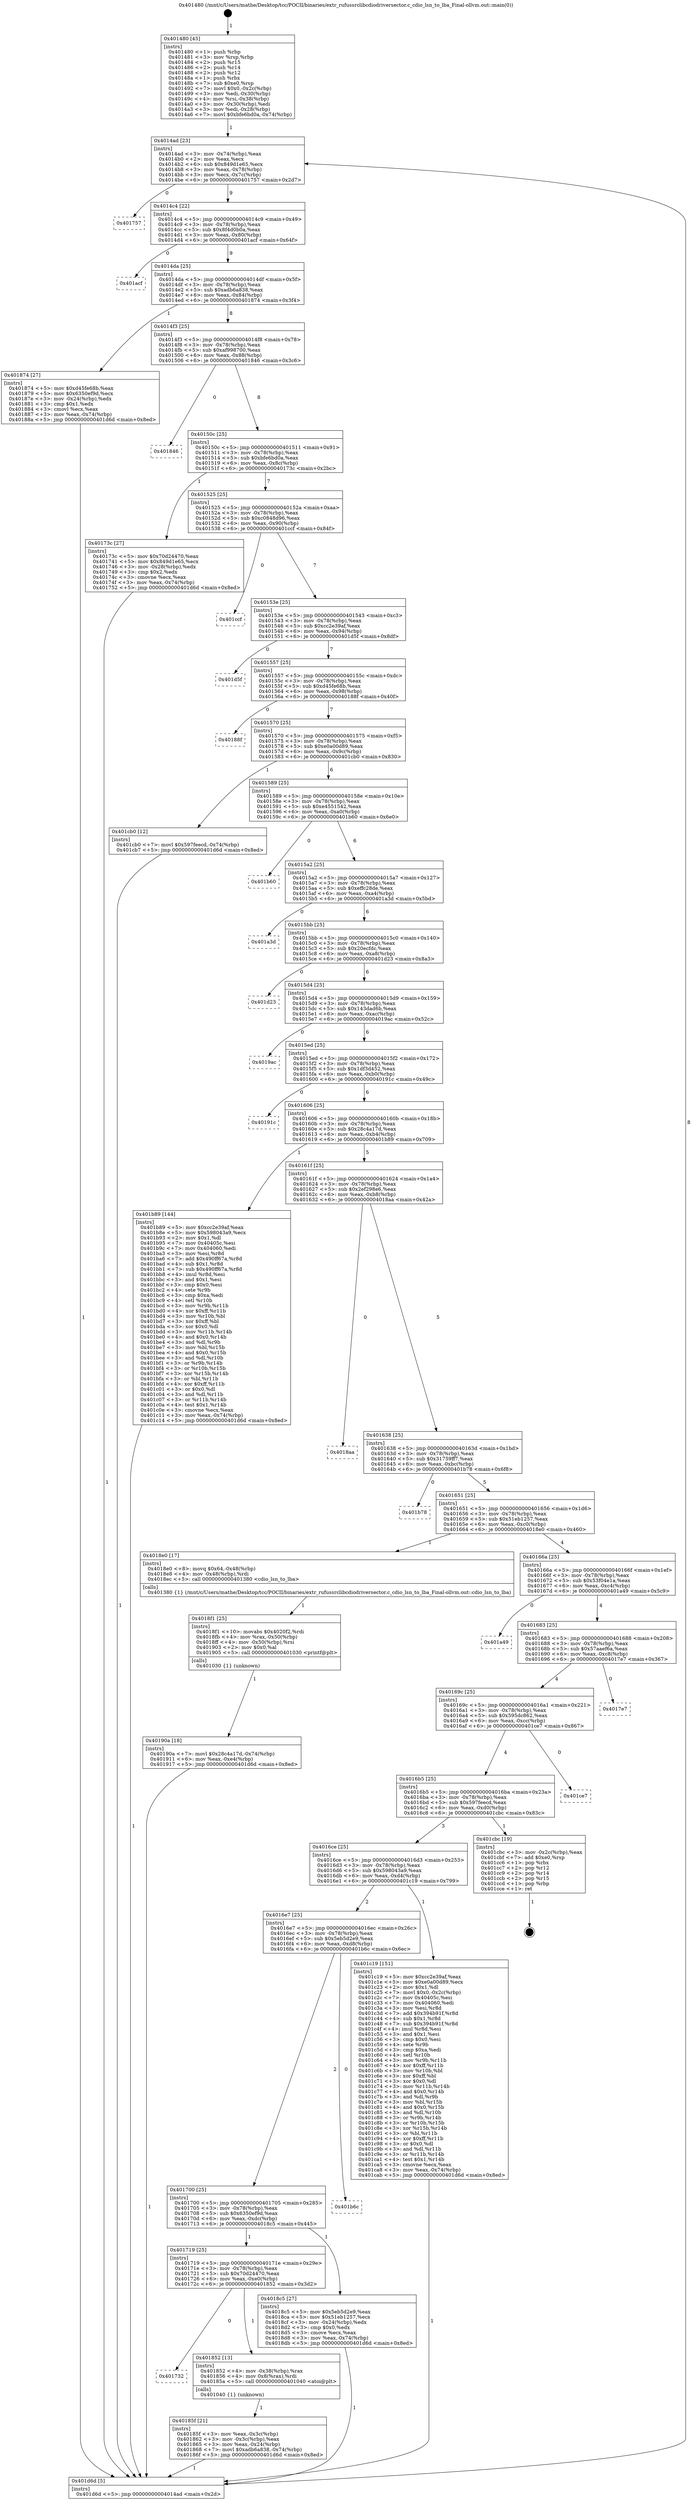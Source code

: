 digraph "0x401480" {
  label = "0x401480 (/mnt/c/Users/mathe/Desktop/tcc/POCII/binaries/extr_rufussrclibcdiodriversector.c_cdio_lsn_to_lba_Final-ollvm.out::main(0))"
  labelloc = "t"
  node[shape=record]

  Entry [label="",width=0.3,height=0.3,shape=circle,fillcolor=black,style=filled]
  "0x4014ad" [label="{
     0x4014ad [23]\l
     | [instrs]\l
     &nbsp;&nbsp;0x4014ad \<+3\>: mov -0x74(%rbp),%eax\l
     &nbsp;&nbsp;0x4014b0 \<+2\>: mov %eax,%ecx\l
     &nbsp;&nbsp;0x4014b2 \<+6\>: sub $0x849d1e65,%ecx\l
     &nbsp;&nbsp;0x4014b8 \<+3\>: mov %eax,-0x78(%rbp)\l
     &nbsp;&nbsp;0x4014bb \<+3\>: mov %ecx,-0x7c(%rbp)\l
     &nbsp;&nbsp;0x4014be \<+6\>: je 0000000000401757 \<main+0x2d7\>\l
  }"]
  "0x401757" [label="{
     0x401757\l
  }", style=dashed]
  "0x4014c4" [label="{
     0x4014c4 [22]\l
     | [instrs]\l
     &nbsp;&nbsp;0x4014c4 \<+5\>: jmp 00000000004014c9 \<main+0x49\>\l
     &nbsp;&nbsp;0x4014c9 \<+3\>: mov -0x78(%rbp),%eax\l
     &nbsp;&nbsp;0x4014cc \<+5\>: sub $0x8f4d0b0a,%eax\l
     &nbsp;&nbsp;0x4014d1 \<+3\>: mov %eax,-0x80(%rbp)\l
     &nbsp;&nbsp;0x4014d4 \<+6\>: je 0000000000401acf \<main+0x64f\>\l
  }"]
  Exit [label="",width=0.3,height=0.3,shape=circle,fillcolor=black,style=filled,peripheries=2]
  "0x401acf" [label="{
     0x401acf\l
  }", style=dashed]
  "0x4014da" [label="{
     0x4014da [25]\l
     | [instrs]\l
     &nbsp;&nbsp;0x4014da \<+5\>: jmp 00000000004014df \<main+0x5f\>\l
     &nbsp;&nbsp;0x4014df \<+3\>: mov -0x78(%rbp),%eax\l
     &nbsp;&nbsp;0x4014e2 \<+5\>: sub $0xadb6a838,%eax\l
     &nbsp;&nbsp;0x4014e7 \<+6\>: mov %eax,-0x84(%rbp)\l
     &nbsp;&nbsp;0x4014ed \<+6\>: je 0000000000401874 \<main+0x3f4\>\l
  }"]
  "0x40190a" [label="{
     0x40190a [18]\l
     | [instrs]\l
     &nbsp;&nbsp;0x40190a \<+7\>: movl $0x28c4a17d,-0x74(%rbp)\l
     &nbsp;&nbsp;0x401911 \<+6\>: mov %eax,-0xe4(%rbp)\l
     &nbsp;&nbsp;0x401917 \<+5\>: jmp 0000000000401d6d \<main+0x8ed\>\l
  }"]
  "0x401874" [label="{
     0x401874 [27]\l
     | [instrs]\l
     &nbsp;&nbsp;0x401874 \<+5\>: mov $0xd45fe68b,%eax\l
     &nbsp;&nbsp;0x401879 \<+5\>: mov $0x6350ef9d,%ecx\l
     &nbsp;&nbsp;0x40187e \<+3\>: mov -0x24(%rbp),%edx\l
     &nbsp;&nbsp;0x401881 \<+3\>: cmp $0x1,%edx\l
     &nbsp;&nbsp;0x401884 \<+3\>: cmovl %ecx,%eax\l
     &nbsp;&nbsp;0x401887 \<+3\>: mov %eax,-0x74(%rbp)\l
     &nbsp;&nbsp;0x40188a \<+5\>: jmp 0000000000401d6d \<main+0x8ed\>\l
  }"]
  "0x4014f3" [label="{
     0x4014f3 [25]\l
     | [instrs]\l
     &nbsp;&nbsp;0x4014f3 \<+5\>: jmp 00000000004014f8 \<main+0x78\>\l
     &nbsp;&nbsp;0x4014f8 \<+3\>: mov -0x78(%rbp),%eax\l
     &nbsp;&nbsp;0x4014fb \<+5\>: sub $0xaf998700,%eax\l
     &nbsp;&nbsp;0x401500 \<+6\>: mov %eax,-0x88(%rbp)\l
     &nbsp;&nbsp;0x401506 \<+6\>: je 0000000000401846 \<main+0x3c6\>\l
  }"]
  "0x4018f1" [label="{
     0x4018f1 [25]\l
     | [instrs]\l
     &nbsp;&nbsp;0x4018f1 \<+10\>: movabs $0x4020f2,%rdi\l
     &nbsp;&nbsp;0x4018fb \<+4\>: mov %rax,-0x50(%rbp)\l
     &nbsp;&nbsp;0x4018ff \<+4\>: mov -0x50(%rbp),%rsi\l
     &nbsp;&nbsp;0x401903 \<+2\>: mov $0x0,%al\l
     &nbsp;&nbsp;0x401905 \<+5\>: call 0000000000401030 \<printf@plt\>\l
     | [calls]\l
     &nbsp;&nbsp;0x401030 \{1\} (unknown)\l
  }"]
  "0x401846" [label="{
     0x401846\l
  }", style=dashed]
  "0x40150c" [label="{
     0x40150c [25]\l
     | [instrs]\l
     &nbsp;&nbsp;0x40150c \<+5\>: jmp 0000000000401511 \<main+0x91\>\l
     &nbsp;&nbsp;0x401511 \<+3\>: mov -0x78(%rbp),%eax\l
     &nbsp;&nbsp;0x401514 \<+5\>: sub $0xbfe6bd0a,%eax\l
     &nbsp;&nbsp;0x401519 \<+6\>: mov %eax,-0x8c(%rbp)\l
     &nbsp;&nbsp;0x40151f \<+6\>: je 000000000040173c \<main+0x2bc\>\l
  }"]
  "0x40185f" [label="{
     0x40185f [21]\l
     | [instrs]\l
     &nbsp;&nbsp;0x40185f \<+3\>: mov %eax,-0x3c(%rbp)\l
     &nbsp;&nbsp;0x401862 \<+3\>: mov -0x3c(%rbp),%eax\l
     &nbsp;&nbsp;0x401865 \<+3\>: mov %eax,-0x24(%rbp)\l
     &nbsp;&nbsp;0x401868 \<+7\>: movl $0xadb6a838,-0x74(%rbp)\l
     &nbsp;&nbsp;0x40186f \<+5\>: jmp 0000000000401d6d \<main+0x8ed\>\l
  }"]
  "0x40173c" [label="{
     0x40173c [27]\l
     | [instrs]\l
     &nbsp;&nbsp;0x40173c \<+5\>: mov $0x70d24470,%eax\l
     &nbsp;&nbsp;0x401741 \<+5\>: mov $0x849d1e65,%ecx\l
     &nbsp;&nbsp;0x401746 \<+3\>: mov -0x28(%rbp),%edx\l
     &nbsp;&nbsp;0x401749 \<+3\>: cmp $0x2,%edx\l
     &nbsp;&nbsp;0x40174c \<+3\>: cmovne %ecx,%eax\l
     &nbsp;&nbsp;0x40174f \<+3\>: mov %eax,-0x74(%rbp)\l
     &nbsp;&nbsp;0x401752 \<+5\>: jmp 0000000000401d6d \<main+0x8ed\>\l
  }"]
  "0x401525" [label="{
     0x401525 [25]\l
     | [instrs]\l
     &nbsp;&nbsp;0x401525 \<+5\>: jmp 000000000040152a \<main+0xaa\>\l
     &nbsp;&nbsp;0x40152a \<+3\>: mov -0x78(%rbp),%eax\l
     &nbsp;&nbsp;0x40152d \<+5\>: sub $0xc0848d96,%eax\l
     &nbsp;&nbsp;0x401532 \<+6\>: mov %eax,-0x90(%rbp)\l
     &nbsp;&nbsp;0x401538 \<+6\>: je 0000000000401ccf \<main+0x84f\>\l
  }"]
  "0x401d6d" [label="{
     0x401d6d [5]\l
     | [instrs]\l
     &nbsp;&nbsp;0x401d6d \<+5\>: jmp 00000000004014ad \<main+0x2d\>\l
  }"]
  "0x401480" [label="{
     0x401480 [45]\l
     | [instrs]\l
     &nbsp;&nbsp;0x401480 \<+1\>: push %rbp\l
     &nbsp;&nbsp;0x401481 \<+3\>: mov %rsp,%rbp\l
     &nbsp;&nbsp;0x401484 \<+2\>: push %r15\l
     &nbsp;&nbsp;0x401486 \<+2\>: push %r14\l
     &nbsp;&nbsp;0x401488 \<+2\>: push %r12\l
     &nbsp;&nbsp;0x40148a \<+1\>: push %rbx\l
     &nbsp;&nbsp;0x40148b \<+7\>: sub $0xe0,%rsp\l
     &nbsp;&nbsp;0x401492 \<+7\>: movl $0x0,-0x2c(%rbp)\l
     &nbsp;&nbsp;0x401499 \<+3\>: mov %edi,-0x30(%rbp)\l
     &nbsp;&nbsp;0x40149c \<+4\>: mov %rsi,-0x38(%rbp)\l
     &nbsp;&nbsp;0x4014a0 \<+3\>: mov -0x30(%rbp),%edi\l
     &nbsp;&nbsp;0x4014a3 \<+3\>: mov %edi,-0x28(%rbp)\l
     &nbsp;&nbsp;0x4014a6 \<+7\>: movl $0xbfe6bd0a,-0x74(%rbp)\l
  }"]
  "0x401732" [label="{
     0x401732\l
  }", style=dashed]
  "0x401ccf" [label="{
     0x401ccf\l
  }", style=dashed]
  "0x40153e" [label="{
     0x40153e [25]\l
     | [instrs]\l
     &nbsp;&nbsp;0x40153e \<+5\>: jmp 0000000000401543 \<main+0xc3\>\l
     &nbsp;&nbsp;0x401543 \<+3\>: mov -0x78(%rbp),%eax\l
     &nbsp;&nbsp;0x401546 \<+5\>: sub $0xcc2e39af,%eax\l
     &nbsp;&nbsp;0x40154b \<+6\>: mov %eax,-0x94(%rbp)\l
     &nbsp;&nbsp;0x401551 \<+6\>: je 0000000000401d5f \<main+0x8df\>\l
  }"]
  "0x401852" [label="{
     0x401852 [13]\l
     | [instrs]\l
     &nbsp;&nbsp;0x401852 \<+4\>: mov -0x38(%rbp),%rax\l
     &nbsp;&nbsp;0x401856 \<+4\>: mov 0x8(%rax),%rdi\l
     &nbsp;&nbsp;0x40185a \<+5\>: call 0000000000401040 \<atoi@plt\>\l
     | [calls]\l
     &nbsp;&nbsp;0x401040 \{1\} (unknown)\l
  }"]
  "0x401d5f" [label="{
     0x401d5f\l
  }", style=dashed]
  "0x401557" [label="{
     0x401557 [25]\l
     | [instrs]\l
     &nbsp;&nbsp;0x401557 \<+5\>: jmp 000000000040155c \<main+0xdc\>\l
     &nbsp;&nbsp;0x40155c \<+3\>: mov -0x78(%rbp),%eax\l
     &nbsp;&nbsp;0x40155f \<+5\>: sub $0xd45fe68b,%eax\l
     &nbsp;&nbsp;0x401564 \<+6\>: mov %eax,-0x98(%rbp)\l
     &nbsp;&nbsp;0x40156a \<+6\>: je 000000000040188f \<main+0x40f\>\l
  }"]
  "0x401719" [label="{
     0x401719 [25]\l
     | [instrs]\l
     &nbsp;&nbsp;0x401719 \<+5\>: jmp 000000000040171e \<main+0x29e\>\l
     &nbsp;&nbsp;0x40171e \<+3\>: mov -0x78(%rbp),%eax\l
     &nbsp;&nbsp;0x401721 \<+5\>: sub $0x70d24470,%eax\l
     &nbsp;&nbsp;0x401726 \<+6\>: mov %eax,-0xe0(%rbp)\l
     &nbsp;&nbsp;0x40172c \<+6\>: je 0000000000401852 \<main+0x3d2\>\l
  }"]
  "0x40188f" [label="{
     0x40188f\l
  }", style=dashed]
  "0x401570" [label="{
     0x401570 [25]\l
     | [instrs]\l
     &nbsp;&nbsp;0x401570 \<+5\>: jmp 0000000000401575 \<main+0xf5\>\l
     &nbsp;&nbsp;0x401575 \<+3\>: mov -0x78(%rbp),%eax\l
     &nbsp;&nbsp;0x401578 \<+5\>: sub $0xe0a00d89,%eax\l
     &nbsp;&nbsp;0x40157d \<+6\>: mov %eax,-0x9c(%rbp)\l
     &nbsp;&nbsp;0x401583 \<+6\>: je 0000000000401cb0 \<main+0x830\>\l
  }"]
  "0x4018c5" [label="{
     0x4018c5 [27]\l
     | [instrs]\l
     &nbsp;&nbsp;0x4018c5 \<+5\>: mov $0x5eb5d2e9,%eax\l
     &nbsp;&nbsp;0x4018ca \<+5\>: mov $0x51eb1257,%ecx\l
     &nbsp;&nbsp;0x4018cf \<+3\>: mov -0x24(%rbp),%edx\l
     &nbsp;&nbsp;0x4018d2 \<+3\>: cmp $0x0,%edx\l
     &nbsp;&nbsp;0x4018d5 \<+3\>: cmove %ecx,%eax\l
     &nbsp;&nbsp;0x4018d8 \<+3\>: mov %eax,-0x74(%rbp)\l
     &nbsp;&nbsp;0x4018db \<+5\>: jmp 0000000000401d6d \<main+0x8ed\>\l
  }"]
  "0x401cb0" [label="{
     0x401cb0 [12]\l
     | [instrs]\l
     &nbsp;&nbsp;0x401cb0 \<+7\>: movl $0x597feecd,-0x74(%rbp)\l
     &nbsp;&nbsp;0x401cb7 \<+5\>: jmp 0000000000401d6d \<main+0x8ed\>\l
  }"]
  "0x401589" [label="{
     0x401589 [25]\l
     | [instrs]\l
     &nbsp;&nbsp;0x401589 \<+5\>: jmp 000000000040158e \<main+0x10e\>\l
     &nbsp;&nbsp;0x40158e \<+3\>: mov -0x78(%rbp),%eax\l
     &nbsp;&nbsp;0x401591 \<+5\>: sub $0xe4551542,%eax\l
     &nbsp;&nbsp;0x401596 \<+6\>: mov %eax,-0xa0(%rbp)\l
     &nbsp;&nbsp;0x40159c \<+6\>: je 0000000000401b60 \<main+0x6e0\>\l
  }"]
  "0x401700" [label="{
     0x401700 [25]\l
     | [instrs]\l
     &nbsp;&nbsp;0x401700 \<+5\>: jmp 0000000000401705 \<main+0x285\>\l
     &nbsp;&nbsp;0x401705 \<+3\>: mov -0x78(%rbp),%eax\l
     &nbsp;&nbsp;0x401708 \<+5\>: sub $0x6350ef9d,%eax\l
     &nbsp;&nbsp;0x40170d \<+6\>: mov %eax,-0xdc(%rbp)\l
     &nbsp;&nbsp;0x401713 \<+6\>: je 00000000004018c5 \<main+0x445\>\l
  }"]
  "0x401b60" [label="{
     0x401b60\l
  }", style=dashed]
  "0x4015a2" [label="{
     0x4015a2 [25]\l
     | [instrs]\l
     &nbsp;&nbsp;0x4015a2 \<+5\>: jmp 00000000004015a7 \<main+0x127\>\l
     &nbsp;&nbsp;0x4015a7 \<+3\>: mov -0x78(%rbp),%eax\l
     &nbsp;&nbsp;0x4015aa \<+5\>: sub $0xeffc28de,%eax\l
     &nbsp;&nbsp;0x4015af \<+6\>: mov %eax,-0xa4(%rbp)\l
     &nbsp;&nbsp;0x4015b5 \<+6\>: je 0000000000401a3d \<main+0x5bd\>\l
  }"]
  "0x401b6c" [label="{
     0x401b6c\l
  }", style=dashed]
  "0x401a3d" [label="{
     0x401a3d\l
  }", style=dashed]
  "0x4015bb" [label="{
     0x4015bb [25]\l
     | [instrs]\l
     &nbsp;&nbsp;0x4015bb \<+5\>: jmp 00000000004015c0 \<main+0x140\>\l
     &nbsp;&nbsp;0x4015c0 \<+3\>: mov -0x78(%rbp),%eax\l
     &nbsp;&nbsp;0x4015c3 \<+5\>: sub $0x20ecfdc,%eax\l
     &nbsp;&nbsp;0x4015c8 \<+6\>: mov %eax,-0xa8(%rbp)\l
     &nbsp;&nbsp;0x4015ce \<+6\>: je 0000000000401d23 \<main+0x8a3\>\l
  }"]
  "0x4016e7" [label="{
     0x4016e7 [25]\l
     | [instrs]\l
     &nbsp;&nbsp;0x4016e7 \<+5\>: jmp 00000000004016ec \<main+0x26c\>\l
     &nbsp;&nbsp;0x4016ec \<+3\>: mov -0x78(%rbp),%eax\l
     &nbsp;&nbsp;0x4016ef \<+5\>: sub $0x5eb5d2e9,%eax\l
     &nbsp;&nbsp;0x4016f4 \<+6\>: mov %eax,-0xd8(%rbp)\l
     &nbsp;&nbsp;0x4016fa \<+6\>: je 0000000000401b6c \<main+0x6ec\>\l
  }"]
  "0x401d23" [label="{
     0x401d23\l
  }", style=dashed]
  "0x4015d4" [label="{
     0x4015d4 [25]\l
     | [instrs]\l
     &nbsp;&nbsp;0x4015d4 \<+5\>: jmp 00000000004015d9 \<main+0x159\>\l
     &nbsp;&nbsp;0x4015d9 \<+3\>: mov -0x78(%rbp),%eax\l
     &nbsp;&nbsp;0x4015dc \<+5\>: sub $0x143dad6b,%eax\l
     &nbsp;&nbsp;0x4015e1 \<+6\>: mov %eax,-0xac(%rbp)\l
     &nbsp;&nbsp;0x4015e7 \<+6\>: je 00000000004019ac \<main+0x52c\>\l
  }"]
  "0x401c19" [label="{
     0x401c19 [151]\l
     | [instrs]\l
     &nbsp;&nbsp;0x401c19 \<+5\>: mov $0xcc2e39af,%eax\l
     &nbsp;&nbsp;0x401c1e \<+5\>: mov $0xe0a00d89,%ecx\l
     &nbsp;&nbsp;0x401c23 \<+2\>: mov $0x1,%dl\l
     &nbsp;&nbsp;0x401c25 \<+7\>: movl $0x0,-0x2c(%rbp)\l
     &nbsp;&nbsp;0x401c2c \<+7\>: mov 0x40405c,%esi\l
     &nbsp;&nbsp;0x401c33 \<+7\>: mov 0x404060,%edi\l
     &nbsp;&nbsp;0x401c3a \<+3\>: mov %esi,%r8d\l
     &nbsp;&nbsp;0x401c3d \<+7\>: add $0x394b91f,%r8d\l
     &nbsp;&nbsp;0x401c44 \<+4\>: sub $0x1,%r8d\l
     &nbsp;&nbsp;0x401c48 \<+7\>: sub $0x394b91f,%r8d\l
     &nbsp;&nbsp;0x401c4f \<+4\>: imul %r8d,%esi\l
     &nbsp;&nbsp;0x401c53 \<+3\>: and $0x1,%esi\l
     &nbsp;&nbsp;0x401c56 \<+3\>: cmp $0x0,%esi\l
     &nbsp;&nbsp;0x401c59 \<+4\>: sete %r9b\l
     &nbsp;&nbsp;0x401c5d \<+3\>: cmp $0xa,%edi\l
     &nbsp;&nbsp;0x401c60 \<+4\>: setl %r10b\l
     &nbsp;&nbsp;0x401c64 \<+3\>: mov %r9b,%r11b\l
     &nbsp;&nbsp;0x401c67 \<+4\>: xor $0xff,%r11b\l
     &nbsp;&nbsp;0x401c6b \<+3\>: mov %r10b,%bl\l
     &nbsp;&nbsp;0x401c6e \<+3\>: xor $0xff,%bl\l
     &nbsp;&nbsp;0x401c71 \<+3\>: xor $0x0,%dl\l
     &nbsp;&nbsp;0x401c74 \<+3\>: mov %r11b,%r14b\l
     &nbsp;&nbsp;0x401c77 \<+4\>: and $0x0,%r14b\l
     &nbsp;&nbsp;0x401c7b \<+3\>: and %dl,%r9b\l
     &nbsp;&nbsp;0x401c7e \<+3\>: mov %bl,%r15b\l
     &nbsp;&nbsp;0x401c81 \<+4\>: and $0x0,%r15b\l
     &nbsp;&nbsp;0x401c85 \<+3\>: and %dl,%r10b\l
     &nbsp;&nbsp;0x401c88 \<+3\>: or %r9b,%r14b\l
     &nbsp;&nbsp;0x401c8b \<+3\>: or %r10b,%r15b\l
     &nbsp;&nbsp;0x401c8e \<+3\>: xor %r15b,%r14b\l
     &nbsp;&nbsp;0x401c91 \<+3\>: or %bl,%r11b\l
     &nbsp;&nbsp;0x401c94 \<+4\>: xor $0xff,%r11b\l
     &nbsp;&nbsp;0x401c98 \<+3\>: or $0x0,%dl\l
     &nbsp;&nbsp;0x401c9b \<+3\>: and %dl,%r11b\l
     &nbsp;&nbsp;0x401c9e \<+3\>: or %r11b,%r14b\l
     &nbsp;&nbsp;0x401ca1 \<+4\>: test $0x1,%r14b\l
     &nbsp;&nbsp;0x401ca5 \<+3\>: cmovne %ecx,%eax\l
     &nbsp;&nbsp;0x401ca8 \<+3\>: mov %eax,-0x74(%rbp)\l
     &nbsp;&nbsp;0x401cab \<+5\>: jmp 0000000000401d6d \<main+0x8ed\>\l
  }"]
  "0x4019ac" [label="{
     0x4019ac\l
  }", style=dashed]
  "0x4015ed" [label="{
     0x4015ed [25]\l
     | [instrs]\l
     &nbsp;&nbsp;0x4015ed \<+5\>: jmp 00000000004015f2 \<main+0x172\>\l
     &nbsp;&nbsp;0x4015f2 \<+3\>: mov -0x78(%rbp),%eax\l
     &nbsp;&nbsp;0x4015f5 \<+5\>: sub $0x1df3d452,%eax\l
     &nbsp;&nbsp;0x4015fa \<+6\>: mov %eax,-0xb0(%rbp)\l
     &nbsp;&nbsp;0x401600 \<+6\>: je 000000000040191c \<main+0x49c\>\l
  }"]
  "0x4016ce" [label="{
     0x4016ce [25]\l
     | [instrs]\l
     &nbsp;&nbsp;0x4016ce \<+5\>: jmp 00000000004016d3 \<main+0x253\>\l
     &nbsp;&nbsp;0x4016d3 \<+3\>: mov -0x78(%rbp),%eax\l
     &nbsp;&nbsp;0x4016d6 \<+5\>: sub $0x598043a9,%eax\l
     &nbsp;&nbsp;0x4016db \<+6\>: mov %eax,-0xd4(%rbp)\l
     &nbsp;&nbsp;0x4016e1 \<+6\>: je 0000000000401c19 \<main+0x799\>\l
  }"]
  "0x40191c" [label="{
     0x40191c\l
  }", style=dashed]
  "0x401606" [label="{
     0x401606 [25]\l
     | [instrs]\l
     &nbsp;&nbsp;0x401606 \<+5\>: jmp 000000000040160b \<main+0x18b\>\l
     &nbsp;&nbsp;0x40160b \<+3\>: mov -0x78(%rbp),%eax\l
     &nbsp;&nbsp;0x40160e \<+5\>: sub $0x28c4a17d,%eax\l
     &nbsp;&nbsp;0x401613 \<+6\>: mov %eax,-0xb4(%rbp)\l
     &nbsp;&nbsp;0x401619 \<+6\>: je 0000000000401b89 \<main+0x709\>\l
  }"]
  "0x401cbc" [label="{
     0x401cbc [19]\l
     | [instrs]\l
     &nbsp;&nbsp;0x401cbc \<+3\>: mov -0x2c(%rbp),%eax\l
     &nbsp;&nbsp;0x401cbf \<+7\>: add $0xe0,%rsp\l
     &nbsp;&nbsp;0x401cc6 \<+1\>: pop %rbx\l
     &nbsp;&nbsp;0x401cc7 \<+2\>: pop %r12\l
     &nbsp;&nbsp;0x401cc9 \<+2\>: pop %r14\l
     &nbsp;&nbsp;0x401ccb \<+2\>: pop %r15\l
     &nbsp;&nbsp;0x401ccd \<+1\>: pop %rbp\l
     &nbsp;&nbsp;0x401cce \<+1\>: ret\l
  }"]
  "0x401b89" [label="{
     0x401b89 [144]\l
     | [instrs]\l
     &nbsp;&nbsp;0x401b89 \<+5\>: mov $0xcc2e39af,%eax\l
     &nbsp;&nbsp;0x401b8e \<+5\>: mov $0x598043a9,%ecx\l
     &nbsp;&nbsp;0x401b93 \<+2\>: mov $0x1,%dl\l
     &nbsp;&nbsp;0x401b95 \<+7\>: mov 0x40405c,%esi\l
     &nbsp;&nbsp;0x401b9c \<+7\>: mov 0x404060,%edi\l
     &nbsp;&nbsp;0x401ba3 \<+3\>: mov %esi,%r8d\l
     &nbsp;&nbsp;0x401ba6 \<+7\>: add $0x490ff67a,%r8d\l
     &nbsp;&nbsp;0x401bad \<+4\>: sub $0x1,%r8d\l
     &nbsp;&nbsp;0x401bb1 \<+7\>: sub $0x490ff67a,%r8d\l
     &nbsp;&nbsp;0x401bb8 \<+4\>: imul %r8d,%esi\l
     &nbsp;&nbsp;0x401bbc \<+3\>: and $0x1,%esi\l
     &nbsp;&nbsp;0x401bbf \<+3\>: cmp $0x0,%esi\l
     &nbsp;&nbsp;0x401bc2 \<+4\>: sete %r9b\l
     &nbsp;&nbsp;0x401bc6 \<+3\>: cmp $0xa,%edi\l
     &nbsp;&nbsp;0x401bc9 \<+4\>: setl %r10b\l
     &nbsp;&nbsp;0x401bcd \<+3\>: mov %r9b,%r11b\l
     &nbsp;&nbsp;0x401bd0 \<+4\>: xor $0xff,%r11b\l
     &nbsp;&nbsp;0x401bd4 \<+3\>: mov %r10b,%bl\l
     &nbsp;&nbsp;0x401bd7 \<+3\>: xor $0xff,%bl\l
     &nbsp;&nbsp;0x401bda \<+3\>: xor $0x0,%dl\l
     &nbsp;&nbsp;0x401bdd \<+3\>: mov %r11b,%r14b\l
     &nbsp;&nbsp;0x401be0 \<+4\>: and $0x0,%r14b\l
     &nbsp;&nbsp;0x401be4 \<+3\>: and %dl,%r9b\l
     &nbsp;&nbsp;0x401be7 \<+3\>: mov %bl,%r15b\l
     &nbsp;&nbsp;0x401bea \<+4\>: and $0x0,%r15b\l
     &nbsp;&nbsp;0x401bee \<+3\>: and %dl,%r10b\l
     &nbsp;&nbsp;0x401bf1 \<+3\>: or %r9b,%r14b\l
     &nbsp;&nbsp;0x401bf4 \<+3\>: or %r10b,%r15b\l
     &nbsp;&nbsp;0x401bf7 \<+3\>: xor %r15b,%r14b\l
     &nbsp;&nbsp;0x401bfa \<+3\>: or %bl,%r11b\l
     &nbsp;&nbsp;0x401bfd \<+4\>: xor $0xff,%r11b\l
     &nbsp;&nbsp;0x401c01 \<+3\>: or $0x0,%dl\l
     &nbsp;&nbsp;0x401c04 \<+3\>: and %dl,%r11b\l
     &nbsp;&nbsp;0x401c07 \<+3\>: or %r11b,%r14b\l
     &nbsp;&nbsp;0x401c0a \<+4\>: test $0x1,%r14b\l
     &nbsp;&nbsp;0x401c0e \<+3\>: cmovne %ecx,%eax\l
     &nbsp;&nbsp;0x401c11 \<+3\>: mov %eax,-0x74(%rbp)\l
     &nbsp;&nbsp;0x401c14 \<+5\>: jmp 0000000000401d6d \<main+0x8ed\>\l
  }"]
  "0x40161f" [label="{
     0x40161f [25]\l
     | [instrs]\l
     &nbsp;&nbsp;0x40161f \<+5\>: jmp 0000000000401624 \<main+0x1a4\>\l
     &nbsp;&nbsp;0x401624 \<+3\>: mov -0x78(%rbp),%eax\l
     &nbsp;&nbsp;0x401627 \<+5\>: sub $0x2ef298e6,%eax\l
     &nbsp;&nbsp;0x40162c \<+6\>: mov %eax,-0xb8(%rbp)\l
     &nbsp;&nbsp;0x401632 \<+6\>: je 00000000004018aa \<main+0x42a\>\l
  }"]
  "0x4016b5" [label="{
     0x4016b5 [25]\l
     | [instrs]\l
     &nbsp;&nbsp;0x4016b5 \<+5\>: jmp 00000000004016ba \<main+0x23a\>\l
     &nbsp;&nbsp;0x4016ba \<+3\>: mov -0x78(%rbp),%eax\l
     &nbsp;&nbsp;0x4016bd \<+5\>: sub $0x597feecd,%eax\l
     &nbsp;&nbsp;0x4016c2 \<+6\>: mov %eax,-0xd0(%rbp)\l
     &nbsp;&nbsp;0x4016c8 \<+6\>: je 0000000000401cbc \<main+0x83c\>\l
  }"]
  "0x4018aa" [label="{
     0x4018aa\l
  }", style=dashed]
  "0x401638" [label="{
     0x401638 [25]\l
     | [instrs]\l
     &nbsp;&nbsp;0x401638 \<+5\>: jmp 000000000040163d \<main+0x1bd\>\l
     &nbsp;&nbsp;0x40163d \<+3\>: mov -0x78(%rbp),%eax\l
     &nbsp;&nbsp;0x401640 \<+5\>: sub $0x31759ff7,%eax\l
     &nbsp;&nbsp;0x401645 \<+6\>: mov %eax,-0xbc(%rbp)\l
     &nbsp;&nbsp;0x40164b \<+6\>: je 0000000000401b78 \<main+0x6f8\>\l
  }"]
  "0x401ce7" [label="{
     0x401ce7\l
  }", style=dashed]
  "0x401b78" [label="{
     0x401b78\l
  }", style=dashed]
  "0x401651" [label="{
     0x401651 [25]\l
     | [instrs]\l
     &nbsp;&nbsp;0x401651 \<+5\>: jmp 0000000000401656 \<main+0x1d6\>\l
     &nbsp;&nbsp;0x401656 \<+3\>: mov -0x78(%rbp),%eax\l
     &nbsp;&nbsp;0x401659 \<+5\>: sub $0x51eb1257,%eax\l
     &nbsp;&nbsp;0x40165e \<+6\>: mov %eax,-0xc0(%rbp)\l
     &nbsp;&nbsp;0x401664 \<+6\>: je 00000000004018e0 \<main+0x460\>\l
  }"]
  "0x40169c" [label="{
     0x40169c [25]\l
     | [instrs]\l
     &nbsp;&nbsp;0x40169c \<+5\>: jmp 00000000004016a1 \<main+0x221\>\l
     &nbsp;&nbsp;0x4016a1 \<+3\>: mov -0x78(%rbp),%eax\l
     &nbsp;&nbsp;0x4016a4 \<+5\>: sub $0x595dc862,%eax\l
     &nbsp;&nbsp;0x4016a9 \<+6\>: mov %eax,-0xcc(%rbp)\l
     &nbsp;&nbsp;0x4016af \<+6\>: je 0000000000401ce7 \<main+0x867\>\l
  }"]
  "0x4018e0" [label="{
     0x4018e0 [17]\l
     | [instrs]\l
     &nbsp;&nbsp;0x4018e0 \<+8\>: movq $0x64,-0x48(%rbp)\l
     &nbsp;&nbsp;0x4018e8 \<+4\>: mov -0x48(%rbp),%rdi\l
     &nbsp;&nbsp;0x4018ec \<+5\>: call 0000000000401380 \<cdio_lsn_to_lba\>\l
     | [calls]\l
     &nbsp;&nbsp;0x401380 \{1\} (/mnt/c/Users/mathe/Desktop/tcc/POCII/binaries/extr_rufussrclibcdiodriversector.c_cdio_lsn_to_lba_Final-ollvm.out::cdio_lsn_to_lba)\l
  }"]
  "0x40166a" [label="{
     0x40166a [25]\l
     | [instrs]\l
     &nbsp;&nbsp;0x40166a \<+5\>: jmp 000000000040166f \<main+0x1ef\>\l
     &nbsp;&nbsp;0x40166f \<+3\>: mov -0x78(%rbp),%eax\l
     &nbsp;&nbsp;0x401672 \<+5\>: sub $0x53f04e1a,%eax\l
     &nbsp;&nbsp;0x401677 \<+6\>: mov %eax,-0xc4(%rbp)\l
     &nbsp;&nbsp;0x40167d \<+6\>: je 0000000000401a49 \<main+0x5c9\>\l
  }"]
  "0x4017e7" [label="{
     0x4017e7\l
  }", style=dashed]
  "0x401a49" [label="{
     0x401a49\l
  }", style=dashed]
  "0x401683" [label="{
     0x401683 [25]\l
     | [instrs]\l
     &nbsp;&nbsp;0x401683 \<+5\>: jmp 0000000000401688 \<main+0x208\>\l
     &nbsp;&nbsp;0x401688 \<+3\>: mov -0x78(%rbp),%eax\l
     &nbsp;&nbsp;0x40168b \<+5\>: sub $0x57aaef6a,%eax\l
     &nbsp;&nbsp;0x401690 \<+6\>: mov %eax,-0xc8(%rbp)\l
     &nbsp;&nbsp;0x401696 \<+6\>: je 00000000004017e7 \<main+0x367\>\l
  }"]
  Entry -> "0x401480" [label=" 1"]
  "0x4014ad" -> "0x401757" [label=" 0"]
  "0x4014ad" -> "0x4014c4" [label=" 9"]
  "0x401cbc" -> Exit [label=" 1"]
  "0x4014c4" -> "0x401acf" [label=" 0"]
  "0x4014c4" -> "0x4014da" [label=" 9"]
  "0x401cb0" -> "0x401d6d" [label=" 1"]
  "0x4014da" -> "0x401874" [label=" 1"]
  "0x4014da" -> "0x4014f3" [label=" 8"]
  "0x401c19" -> "0x401d6d" [label=" 1"]
  "0x4014f3" -> "0x401846" [label=" 0"]
  "0x4014f3" -> "0x40150c" [label=" 8"]
  "0x401b89" -> "0x401d6d" [label=" 1"]
  "0x40150c" -> "0x40173c" [label=" 1"]
  "0x40150c" -> "0x401525" [label=" 7"]
  "0x40173c" -> "0x401d6d" [label=" 1"]
  "0x401480" -> "0x4014ad" [label=" 1"]
  "0x401d6d" -> "0x4014ad" [label=" 8"]
  "0x40190a" -> "0x401d6d" [label=" 1"]
  "0x401525" -> "0x401ccf" [label=" 0"]
  "0x401525" -> "0x40153e" [label=" 7"]
  "0x4018f1" -> "0x40190a" [label=" 1"]
  "0x40153e" -> "0x401d5f" [label=" 0"]
  "0x40153e" -> "0x401557" [label=" 7"]
  "0x4018e0" -> "0x4018f1" [label=" 1"]
  "0x401557" -> "0x40188f" [label=" 0"]
  "0x401557" -> "0x401570" [label=" 7"]
  "0x401874" -> "0x401d6d" [label=" 1"]
  "0x401570" -> "0x401cb0" [label=" 1"]
  "0x401570" -> "0x401589" [label=" 6"]
  "0x40185f" -> "0x401d6d" [label=" 1"]
  "0x401589" -> "0x401b60" [label=" 0"]
  "0x401589" -> "0x4015a2" [label=" 6"]
  "0x401719" -> "0x401732" [label=" 0"]
  "0x4015a2" -> "0x401a3d" [label=" 0"]
  "0x4015a2" -> "0x4015bb" [label=" 6"]
  "0x401719" -> "0x401852" [label=" 1"]
  "0x4015bb" -> "0x401d23" [label=" 0"]
  "0x4015bb" -> "0x4015d4" [label=" 6"]
  "0x401700" -> "0x401719" [label=" 1"]
  "0x4015d4" -> "0x4019ac" [label=" 0"]
  "0x4015d4" -> "0x4015ed" [label=" 6"]
  "0x401700" -> "0x4018c5" [label=" 1"]
  "0x4015ed" -> "0x40191c" [label=" 0"]
  "0x4015ed" -> "0x401606" [label=" 6"]
  "0x4016e7" -> "0x401700" [label=" 2"]
  "0x401606" -> "0x401b89" [label=" 1"]
  "0x401606" -> "0x40161f" [label=" 5"]
  "0x4016e7" -> "0x401b6c" [label=" 0"]
  "0x40161f" -> "0x4018aa" [label=" 0"]
  "0x40161f" -> "0x401638" [label=" 5"]
  "0x4016ce" -> "0x4016e7" [label=" 2"]
  "0x401638" -> "0x401b78" [label=" 0"]
  "0x401638" -> "0x401651" [label=" 5"]
  "0x4016ce" -> "0x401c19" [label=" 1"]
  "0x401651" -> "0x4018e0" [label=" 1"]
  "0x401651" -> "0x40166a" [label=" 4"]
  "0x4016b5" -> "0x4016ce" [label=" 3"]
  "0x40166a" -> "0x401a49" [label=" 0"]
  "0x40166a" -> "0x401683" [label=" 4"]
  "0x4016b5" -> "0x401cbc" [label=" 1"]
  "0x401683" -> "0x4017e7" [label=" 0"]
  "0x401683" -> "0x40169c" [label=" 4"]
  "0x401852" -> "0x40185f" [label=" 1"]
  "0x40169c" -> "0x401ce7" [label=" 0"]
  "0x40169c" -> "0x4016b5" [label=" 4"]
  "0x4018c5" -> "0x401d6d" [label=" 1"]
}
